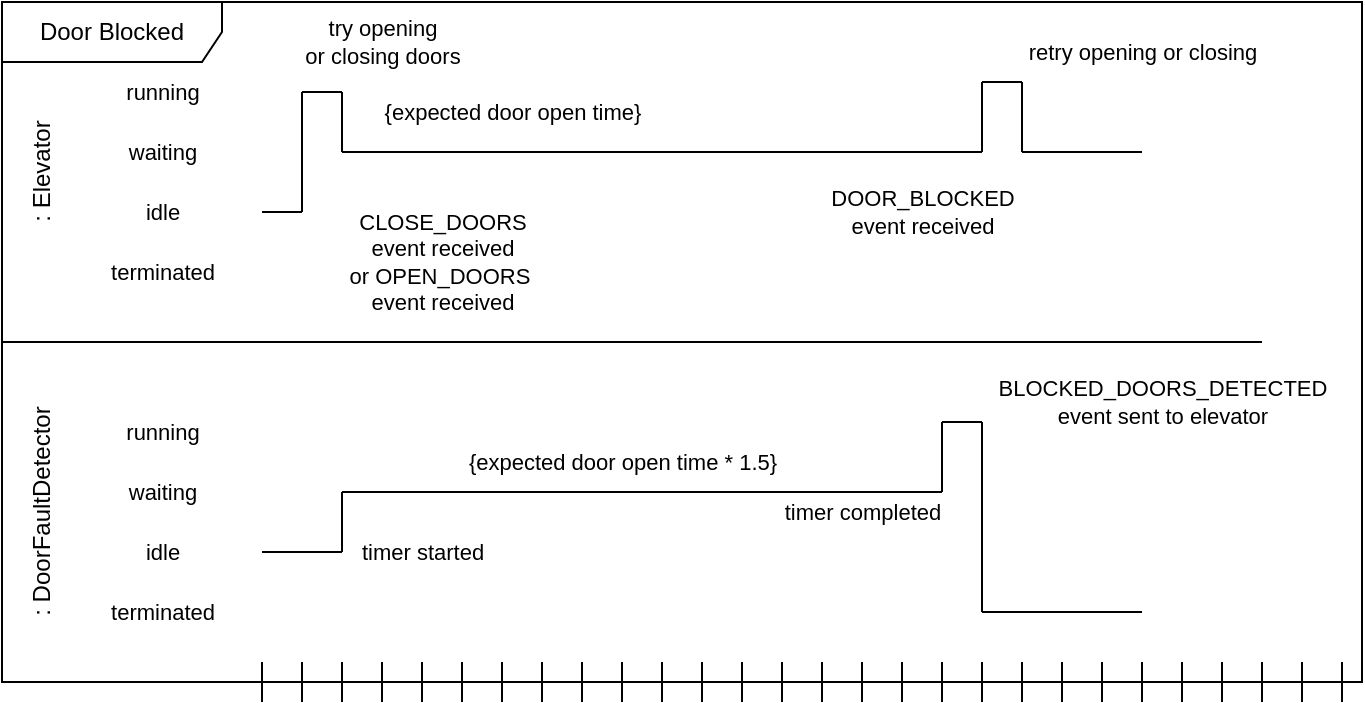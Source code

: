 <mxfile version="20.7.4" type="device"><diagram name="Page-1" id="YfoMVs0dSmYmsR3YK2o4"><mxGraphModel dx="470" dy="320" grid="1" gridSize="10" guides="1" tooltips="1" connect="1" arrows="1" fold="1" page="1" pageScale="1" pageWidth="1100" pageHeight="850" math="0" shadow="0"><root><mxCell id="0"/><mxCell id="1" parent="0"/><mxCell id="avsi7RX-DdRqscGgTQBO-1" value="Door Blocked" style="shape=umlFrame;whiteSpace=wrap;html=1;pointerEvents=0;width=110;height=30;" parent="1" vertex="1"><mxGeometry x="110" y="430" width="680" height="340" as="geometry"/></mxCell><mxCell id="avsi7RX-DdRqscGgTQBO-2" value="" style="line;strokeWidth=1;fillColor=none;align=left;verticalAlign=middle;spacingTop=-1;spacingLeft=3;spacingRight=3;rotatable=0;labelPosition=right;points=[];portConstraint=eastwest;strokeColor=inherit;" parent="1" vertex="1"><mxGeometry x="110" y="596" width="630" height="8" as="geometry"/></mxCell><mxCell id="avsi7RX-DdRqscGgTQBO-4" value=": DoorFaultDetector" style="text;html=1;align=center;verticalAlign=middle;resizable=0;points=[];autosize=1;strokeColor=none;fillColor=none;rotation=-90;" parent="1" vertex="1"><mxGeometry x="65" y="670" width="130" height="30" as="geometry"/></mxCell><mxCell id="avsi7RX-DdRqscGgTQBO-8" value="" style="shape=crossbar;whiteSpace=wrap;html=1;rounded=1;" parent="1" vertex="1"><mxGeometry x="240" y="760" width="20" height="20" as="geometry"/></mxCell><mxCell id="avsi7RX-DdRqscGgTQBO-9" value="" style="shape=crossbar;whiteSpace=wrap;html=1;rounded=1;" parent="1" vertex="1"><mxGeometry x="280" y="760" width="20" height="20" as="geometry"/></mxCell><mxCell id="avsi7RX-DdRqscGgTQBO-10" value="" style="shape=crossbar;whiteSpace=wrap;html=1;rounded=1;" parent="1" vertex="1"><mxGeometry x="320" y="760" width="20" height="20" as="geometry"/></mxCell><mxCell id="avsi7RX-DdRqscGgTQBO-11" value="" style="shape=crossbar;whiteSpace=wrap;html=1;rounded=1;" parent="1" vertex="1"><mxGeometry x="360" y="760" width="20" height="20" as="geometry"/></mxCell><mxCell id="avsi7RX-DdRqscGgTQBO-12" value="" style="shape=crossbar;whiteSpace=wrap;html=1;rounded=1;" parent="1" vertex="1"><mxGeometry x="400" y="760" width="20" height="20" as="geometry"/></mxCell><mxCell id="avsi7RX-DdRqscGgTQBO-13" value="" style="shape=crossbar;whiteSpace=wrap;html=1;rounded=1;" parent="1" vertex="1"><mxGeometry x="440" y="760" width="20" height="20" as="geometry"/></mxCell><mxCell id="avsi7RX-DdRqscGgTQBO-14" value="" style="shape=crossbar;whiteSpace=wrap;html=1;rounded=1;" parent="1" vertex="1"><mxGeometry x="480" y="760" width="20" height="20" as="geometry"/></mxCell><mxCell id="avsi7RX-DdRqscGgTQBO-15" value="" style="shape=crossbar;whiteSpace=wrap;html=1;rounded=1;" parent="1" vertex="1"><mxGeometry x="520" y="760" width="20" height="20" as="geometry"/></mxCell><mxCell id="avsi7RX-DdRqscGgTQBO-16" value="" style="shape=crossbar;whiteSpace=wrap;html=1;rounded=1;" parent="1" vertex="1"><mxGeometry x="560" y="760" width="20" height="20" as="geometry"/></mxCell><mxCell id="avsi7RX-DdRqscGgTQBO-17" value="" style="shape=crossbar;whiteSpace=wrap;html=1;rounded=1;" parent="1" vertex="1"><mxGeometry x="600" y="760" width="20" height="20" as="geometry"/></mxCell><mxCell id="avsi7RX-DdRqscGgTQBO-18" value="" style="shape=crossbar;whiteSpace=wrap;html=1;rounded=1;" parent="1" vertex="1"><mxGeometry x="640" y="760" width="20" height="20" as="geometry"/></mxCell><mxCell id="avsi7RX-DdRqscGgTQBO-19" value="" style="shape=crossbar;whiteSpace=wrap;html=1;rounded=1;" parent="1" vertex="1"><mxGeometry x="680" y="760" width="20" height="20" as="geometry"/></mxCell><mxCell id="avsi7RX-DdRqscGgTQBO-35" value="running" style="text;html=1;align=center;verticalAlign=middle;resizable=0;points=[];autosize=1;strokeColor=none;fillColor=none;fontSize=11;fontFamily=Helvetica;fontColor=default;" parent="1" vertex="1"><mxGeometry x="160" y="630" width="60" height="30" as="geometry"/></mxCell><mxCell id="avsi7RX-DdRqscGgTQBO-36" value="waiting" style="text;html=1;align=center;verticalAlign=middle;resizable=0;points=[];autosize=1;strokeColor=none;fillColor=none;fontSize=11;fontFamily=Helvetica;fontColor=default;" parent="1" vertex="1"><mxGeometry x="160" y="660" width="60" height="30" as="geometry"/></mxCell><mxCell id="avsi7RX-DdRqscGgTQBO-37" value="idle" style="text;html=1;align=center;verticalAlign=middle;resizable=0;points=[];autosize=1;strokeColor=none;fillColor=none;fontSize=11;fontFamily=Helvetica;fontColor=default;" parent="1" vertex="1"><mxGeometry x="170" y="690" width="40" height="30" as="geometry"/></mxCell><mxCell id="avsi7RX-DdRqscGgTQBO-38" value="terminated" style="text;html=1;align=center;verticalAlign=middle;resizable=0;points=[];autosize=1;strokeColor=none;fillColor=none;fontSize=11;fontFamily=Helvetica;fontColor=default;" parent="1" vertex="1"><mxGeometry x="150" y="720" width="80" height="30" as="geometry"/></mxCell><mxCell id="avsi7RX-DdRqscGgTQBO-71" style="edgeStyle=none;shape=connector;rounded=0;orthogonalLoop=1;jettySize=auto;html=1;labelBackgroundColor=default;strokeColor=default;fontFamily=Helvetica;fontSize=11;fontColor=default;endArrow=none;endFill=0;exitX=0.517;exitY=0.633;exitDx=0;exitDy=0;exitPerimeter=0;" parent="1" edge="1"><mxGeometry relative="1" as="geometry"><mxPoint x="240" y="705" as="sourcePoint"/><mxPoint x="280" y="705" as="targetPoint"/></mxGeometry></mxCell><mxCell id="avsi7RX-DdRqscGgTQBO-43" value="running" style="text;html=1;align=center;verticalAlign=middle;resizable=0;points=[];autosize=1;strokeColor=none;fillColor=none;fontSize=11;fontFamily=Helvetica;fontColor=default;" parent="1" vertex="1"><mxGeometry x="160" y="460" width="60" height="30" as="geometry"/></mxCell><mxCell id="avsi7RX-DdRqscGgTQBO-44" value="waiting" style="text;html=1;align=center;verticalAlign=middle;resizable=0;points=[];autosize=1;strokeColor=none;fillColor=none;fontSize=11;fontFamily=Helvetica;fontColor=default;" parent="1" vertex="1"><mxGeometry x="160" y="490" width="60" height="30" as="geometry"/></mxCell><mxCell id="avsi7RX-DdRqscGgTQBO-45" value="idle" style="text;html=1;align=center;verticalAlign=middle;resizable=0;points=[];autosize=1;strokeColor=none;fillColor=none;fontSize=11;fontFamily=Helvetica;fontColor=default;" parent="1" vertex="1"><mxGeometry x="170" y="520" width="40" height="30" as="geometry"/></mxCell><mxCell id="avsi7RX-DdRqscGgTQBO-46" value="terminated" style="text;html=1;align=center;verticalAlign=middle;resizable=0;points=[];autosize=1;strokeColor=none;fillColor=none;fontSize=11;fontFamily=Helvetica;fontColor=default;" parent="1" vertex="1"><mxGeometry x="150" y="550" width="80" height="30" as="geometry"/></mxCell><mxCell id="avsi7RX-DdRqscGgTQBO-87" style="edgeStyle=none;shape=connector;rounded=0;orthogonalLoop=1;jettySize=auto;html=1;labelBackgroundColor=default;strokeColor=default;fontFamily=Helvetica;fontSize=11;fontColor=default;endArrow=none;endFill=0;" parent="1" edge="1"><mxGeometry relative="1" as="geometry"><mxPoint x="280" y="505" as="sourcePoint"/><mxPoint x="600" y="505" as="targetPoint"/></mxGeometry></mxCell><mxCell id="avsi7RX-DdRqscGgTQBO-59" value="&lt;div&gt;: Elevator&lt;br&gt;&lt;/div&gt;" style="text;html=1;align=center;verticalAlign=middle;resizable=0;points=[];autosize=1;strokeColor=none;fillColor=none;rotation=-90;" parent="1" vertex="1"><mxGeometry x="95" y="500" width="70" height="30" as="geometry"/></mxCell><mxCell id="avsi7RX-DdRqscGgTQBO-76" style="edgeStyle=none;shape=connector;rounded=0;orthogonalLoop=1;jettySize=auto;html=1;labelBackgroundColor=default;strokeColor=default;fontFamily=Helvetica;fontSize=11;fontColor=default;endArrow=none;endFill=0;exitX=0.4;exitY=0.433;exitDx=0;exitDy=0;exitPerimeter=0;entryX=0;entryY=0;entryDx=0;entryDy=0;entryPerimeter=0;" parent="1" edge="1"><mxGeometry relative="1" as="geometry"><mxPoint x="280" y="675.0" as="sourcePoint"/><mxPoint x="580" y="675.0" as="targetPoint"/></mxGeometry></mxCell><mxCell id="avsi7RX-DdRqscGgTQBO-74" value="timer started" style="text;html=1;align=center;verticalAlign=middle;resizable=0;points=[];autosize=1;strokeColor=none;fillColor=none;fontSize=11;fontFamily=Helvetica;fontColor=default;" parent="1" vertex="1"><mxGeometry x="280" y="690" width="80" height="30" as="geometry"/></mxCell><mxCell id="avsi7RX-DdRqscGgTQBO-79" style="edgeStyle=none;shape=connector;rounded=0;orthogonalLoop=1;jettySize=auto;html=1;labelBackgroundColor=default;strokeColor=default;fontFamily=Helvetica;fontSize=11;fontColor=default;endArrow=none;endFill=0;" parent="1" edge="1"><mxGeometry relative="1" as="geometry"><mxPoint x="580" y="675.0" as="sourcePoint"/><mxPoint x="580" y="640" as="targetPoint"/></mxGeometry></mxCell><mxCell id="avsi7RX-DdRqscGgTQBO-77" value="timer completed" style="text;html=1;align=center;verticalAlign=middle;resizable=0;points=[];autosize=1;strokeColor=none;fillColor=none;fontSize=11;fontFamily=Helvetica;fontColor=default;" parent="1" vertex="1"><mxGeometry x="490" y="670" width="100" height="30" as="geometry"/></mxCell><mxCell id="avsi7RX-DdRqscGgTQBO-81" style="edgeStyle=none;shape=connector;rounded=0;orthogonalLoop=1;jettySize=auto;html=1;labelBackgroundColor=default;strokeColor=default;fontFamily=Helvetica;fontSize=11;fontColor=default;endArrow=none;endFill=0;exitX=0.383;exitY=0.433;exitDx=0;exitDy=0;exitPerimeter=0;" parent="1" edge="1"><mxGeometry relative="1" as="geometry"><mxPoint x="580" y="640" as="sourcePoint"/><mxPoint x="600" y="640" as="targetPoint"/></mxGeometry></mxCell><mxCell id="avsi7RX-DdRqscGgTQBO-98" style="edgeStyle=none;shape=connector;rounded=0;orthogonalLoop=1;jettySize=auto;html=1;labelBackgroundColor=default;strokeColor=default;fontFamily=Helvetica;fontSize=11;fontColor=default;endArrow=none;endFill=0;" parent="1" edge="1"><mxGeometry relative="1" as="geometry"><mxPoint x="600" y="640" as="sourcePoint"/><mxPoint x="600" y="735" as="targetPoint"/></mxGeometry></mxCell><mxCell id="avsi7RX-DdRqscGgTQBO-82" value="&lt;div&gt;BLOCKED_DOORS_DETECTED&lt;/div&gt;&lt;div&gt;event sent to elevator&lt;br&gt;&lt;/div&gt;" style="text;html=1;align=center;verticalAlign=middle;resizable=0;points=[];autosize=1;strokeColor=none;fillColor=none;fontSize=11;fontFamily=Helvetica;fontColor=default;" parent="1" vertex="1"><mxGeometry x="595" y="610" width="190" height="40" as="geometry"/></mxCell><mxCell id="avsi7RX-DdRqscGgTQBO-84" value="{expected door open time * 1.5}" style="text;html=1;align=center;verticalAlign=middle;resizable=0;points=[];autosize=1;strokeColor=none;fillColor=none;fontSize=11;fontFamily=Helvetica;fontColor=default;" parent="1" vertex="1"><mxGeometry x="330" y="645" width="180" height="30" as="geometry"/></mxCell><mxCell id="avsi7RX-DdRqscGgTQBO-88" style="edgeStyle=none;shape=connector;rounded=0;orthogonalLoop=1;jettySize=auto;html=1;labelBackgroundColor=default;strokeColor=default;fontFamily=Helvetica;fontSize=11;fontColor=default;endArrow=none;endFill=0;exitX=0.664;exitY=0.544;exitDx=0;exitDy=0;exitPerimeter=0;" parent="1" edge="1"><mxGeometry relative="1" as="geometry"><mxPoint x="600" y="505" as="sourcePoint"/><mxPoint x="600" y="470" as="targetPoint"/></mxGeometry></mxCell><mxCell id="avsi7RX-DdRqscGgTQBO-89" value="&lt;div&gt;DOOR_BLOCKED&lt;/div&gt;&lt;div&gt;event received&lt;br&gt;&lt;/div&gt;" style="text;html=1;align=center;verticalAlign=middle;resizable=0;points=[];autosize=1;strokeColor=none;fillColor=none;fontSize=11;fontFamily=Helvetica;fontColor=default;" parent="1" vertex="1"><mxGeometry x="510" y="515" width="120" height="40" as="geometry"/></mxCell><mxCell id="avsi7RX-DdRqscGgTQBO-100" style="edgeStyle=none;shape=connector;rounded=0;orthogonalLoop=1;jettySize=auto;html=1;labelBackgroundColor=default;strokeColor=default;fontFamily=Helvetica;fontSize=11;fontColor=default;endArrow=none;endFill=0;exitX=0.371;exitY=0.496;exitDx=0;exitDy=0;exitPerimeter=0;entryX=0.535;entryY=0.621;entryDx=0;entryDy=0;entryPerimeter=0;" parent="1" edge="1"><mxGeometry relative="1" as="geometry"><mxPoint x="600" y="735" as="sourcePoint"/><mxPoint x="680" y="735" as="targetPoint"/></mxGeometry></mxCell><mxCell id="avsi7RX-DdRqscGgTQBO-106" value="" style="edgeStyle=none;shape=connector;rounded=0;orthogonalLoop=1;jettySize=auto;html=1;labelBackgroundColor=default;strokeColor=default;fontFamily=Helvetica;fontSize=11;fontColor=default;endArrow=none;endFill=0;exitX=0.667;exitY=0.6;exitDx=0;exitDy=0;exitPerimeter=0;" parent="1" edge="1"><mxGeometry relative="1" as="geometry"><mxPoint x="280" y="705" as="sourcePoint"/><mxPoint x="280" y="675.0" as="targetPoint"/></mxGeometry></mxCell><mxCell id="8fgnYUIMoGNYKzzem3Ya-18" style="edgeStyle=orthogonalEdgeStyle;rounded=0;orthogonalLoop=1;jettySize=auto;html=1;endArrow=none;endFill=0;" edge="1" parent="1"><mxGeometry relative="1" as="geometry"><mxPoint x="620" y="470" as="sourcePoint"/><mxPoint x="620" y="505" as="targetPoint"/></mxGeometry></mxCell><mxCell id="8fgnYUIMoGNYKzzem3Ya-12" style="edgeStyle=orthogonalEdgeStyle;rounded=0;orthogonalLoop=1;jettySize=auto;html=1;entryX=0.57;entryY=0.626;entryDx=0;entryDy=0;entryPerimeter=0;endArrow=none;endFill=0;" edge="1" parent="1"><mxGeometry relative="1" as="geometry"><mxPoint x="600" y="470" as="sourcePoint"/><mxPoint x="620" y="470" as="targetPoint"/></mxGeometry></mxCell><mxCell id="KKs0lee-c0SDvECEvut--1" value="" style="shape=crossbar;whiteSpace=wrap;html=1;rounded=1;" parent="1" vertex="1"><mxGeometry x="720" y="760" width="20" height="20" as="geometry"/></mxCell><mxCell id="KKs0lee-c0SDvECEvut--2" value="" style="shape=crossbar;whiteSpace=wrap;html=1;rounded=1;" parent="1" vertex="1"><mxGeometry x="760" y="760" width="20" height="20" as="geometry"/></mxCell><mxCell id="8fgnYUIMoGNYKzzem3Ya-1" value="&lt;div&gt;CLOSE_DOORS&lt;/div&gt;&lt;div&gt;event received&lt;/div&gt;&lt;div&gt;or OPEN_DOORS&amp;nbsp;&lt;/div&gt;&lt;div&gt;event received&lt;/div&gt;" style="text;html=1;align=center;verticalAlign=middle;resizable=0;points=[];autosize=1;strokeColor=none;fillColor=none;fontSize=11;fontFamily=Helvetica;fontColor=default;" vertex="1" parent="1"><mxGeometry x="270" y="525" width="120" height="70" as="geometry"/></mxCell><mxCell id="8fgnYUIMoGNYKzzem3Ya-4" style="edgeStyle=orthogonalEdgeStyle;rounded=0;orthogonalLoop=1;jettySize=auto;html=1;endArrow=none;endFill=0;entryX=0.536;entryY=0.4;entryDx=0;entryDy=0;entryPerimeter=0;" edge="1" parent="1"><mxGeometry relative="1" as="geometry"><mxPoint x="260" y="475" as="sourcePoint"/><mxPoint x="260" y="535" as="targetPoint"/></mxGeometry></mxCell><mxCell id="8fgnYUIMoGNYKzzem3Ya-5" style="edgeStyle=orthogonalEdgeStyle;rounded=0;orthogonalLoop=1;jettySize=auto;html=1;endArrow=none;endFill=0;exitX=0.394;exitY=0.497;exitDx=0;exitDy=0;exitPerimeter=0;" edge="1" parent="1"><mxGeometry relative="1" as="geometry"><mxPoint x="260" y="535" as="sourcePoint"/><mxPoint x="240" y="535" as="targetPoint"/></mxGeometry></mxCell><mxCell id="8fgnYUIMoGNYKzzem3Ya-6" value="try opening &lt;br&gt;or closing doors" style="text;html=1;align=center;verticalAlign=middle;resizable=0;points=[];autosize=1;strokeColor=none;fillColor=none;fontSize=11;fontFamily=Helvetica;fontColor=default;" vertex="1" parent="1"><mxGeometry x="250" y="430" width="100" height="40" as="geometry"/></mxCell><mxCell id="8fgnYUIMoGNYKzzem3Ya-9" style="edgeStyle=orthogonalEdgeStyle;rounded=0;orthogonalLoop=1;jettySize=auto;html=1;endArrow=none;endFill=0;" edge="1" parent="1"><mxGeometry relative="1" as="geometry"><mxPoint x="280" y="475" as="sourcePoint"/><mxPoint x="260" y="475" as="targetPoint"/></mxGeometry></mxCell><mxCell id="8fgnYUIMoGNYKzzem3Ya-10" style="edgeStyle=orthogonalEdgeStyle;rounded=0;orthogonalLoop=1;jettySize=auto;html=1;endArrow=none;endFill=0;" edge="1" parent="1"><mxGeometry relative="1" as="geometry"><mxPoint x="280" y="475" as="sourcePoint"/><mxPoint x="280" y="505" as="targetPoint"/></mxGeometry></mxCell><mxCell id="8fgnYUIMoGNYKzzem3Ya-11" value="{expected door open time}" style="text;html=1;align=center;verticalAlign=middle;resizable=0;points=[];autosize=1;strokeColor=none;fillColor=none;fontSize=11;fontFamily=Helvetica;fontColor=default;" vertex="1" parent="1"><mxGeometry x="290" y="470" width="150" height="30" as="geometry"/></mxCell><mxCell id="8fgnYUIMoGNYKzzem3Ya-17" style="edgeStyle=orthogonalEdgeStyle;rounded=0;orthogonalLoop=1;jettySize=auto;html=1;endArrow=none;endFill=0;" edge="1" parent="1"><mxGeometry relative="1" as="geometry"><mxPoint x="620" y="505" as="sourcePoint"/><mxPoint x="680" y="505" as="targetPoint"/></mxGeometry></mxCell><mxCell id="8fgnYUIMoGNYKzzem3Ya-15" value="retry opening or closing" style="text;html=1;align=center;verticalAlign=middle;resizable=0;points=[];autosize=1;strokeColor=none;fillColor=none;fontSize=11;fontFamily=Helvetica;fontColor=default;" vertex="1" parent="1"><mxGeometry x="610" y="440" width="140" height="30" as="geometry"/></mxCell></root></mxGraphModel></diagram></mxfile>
